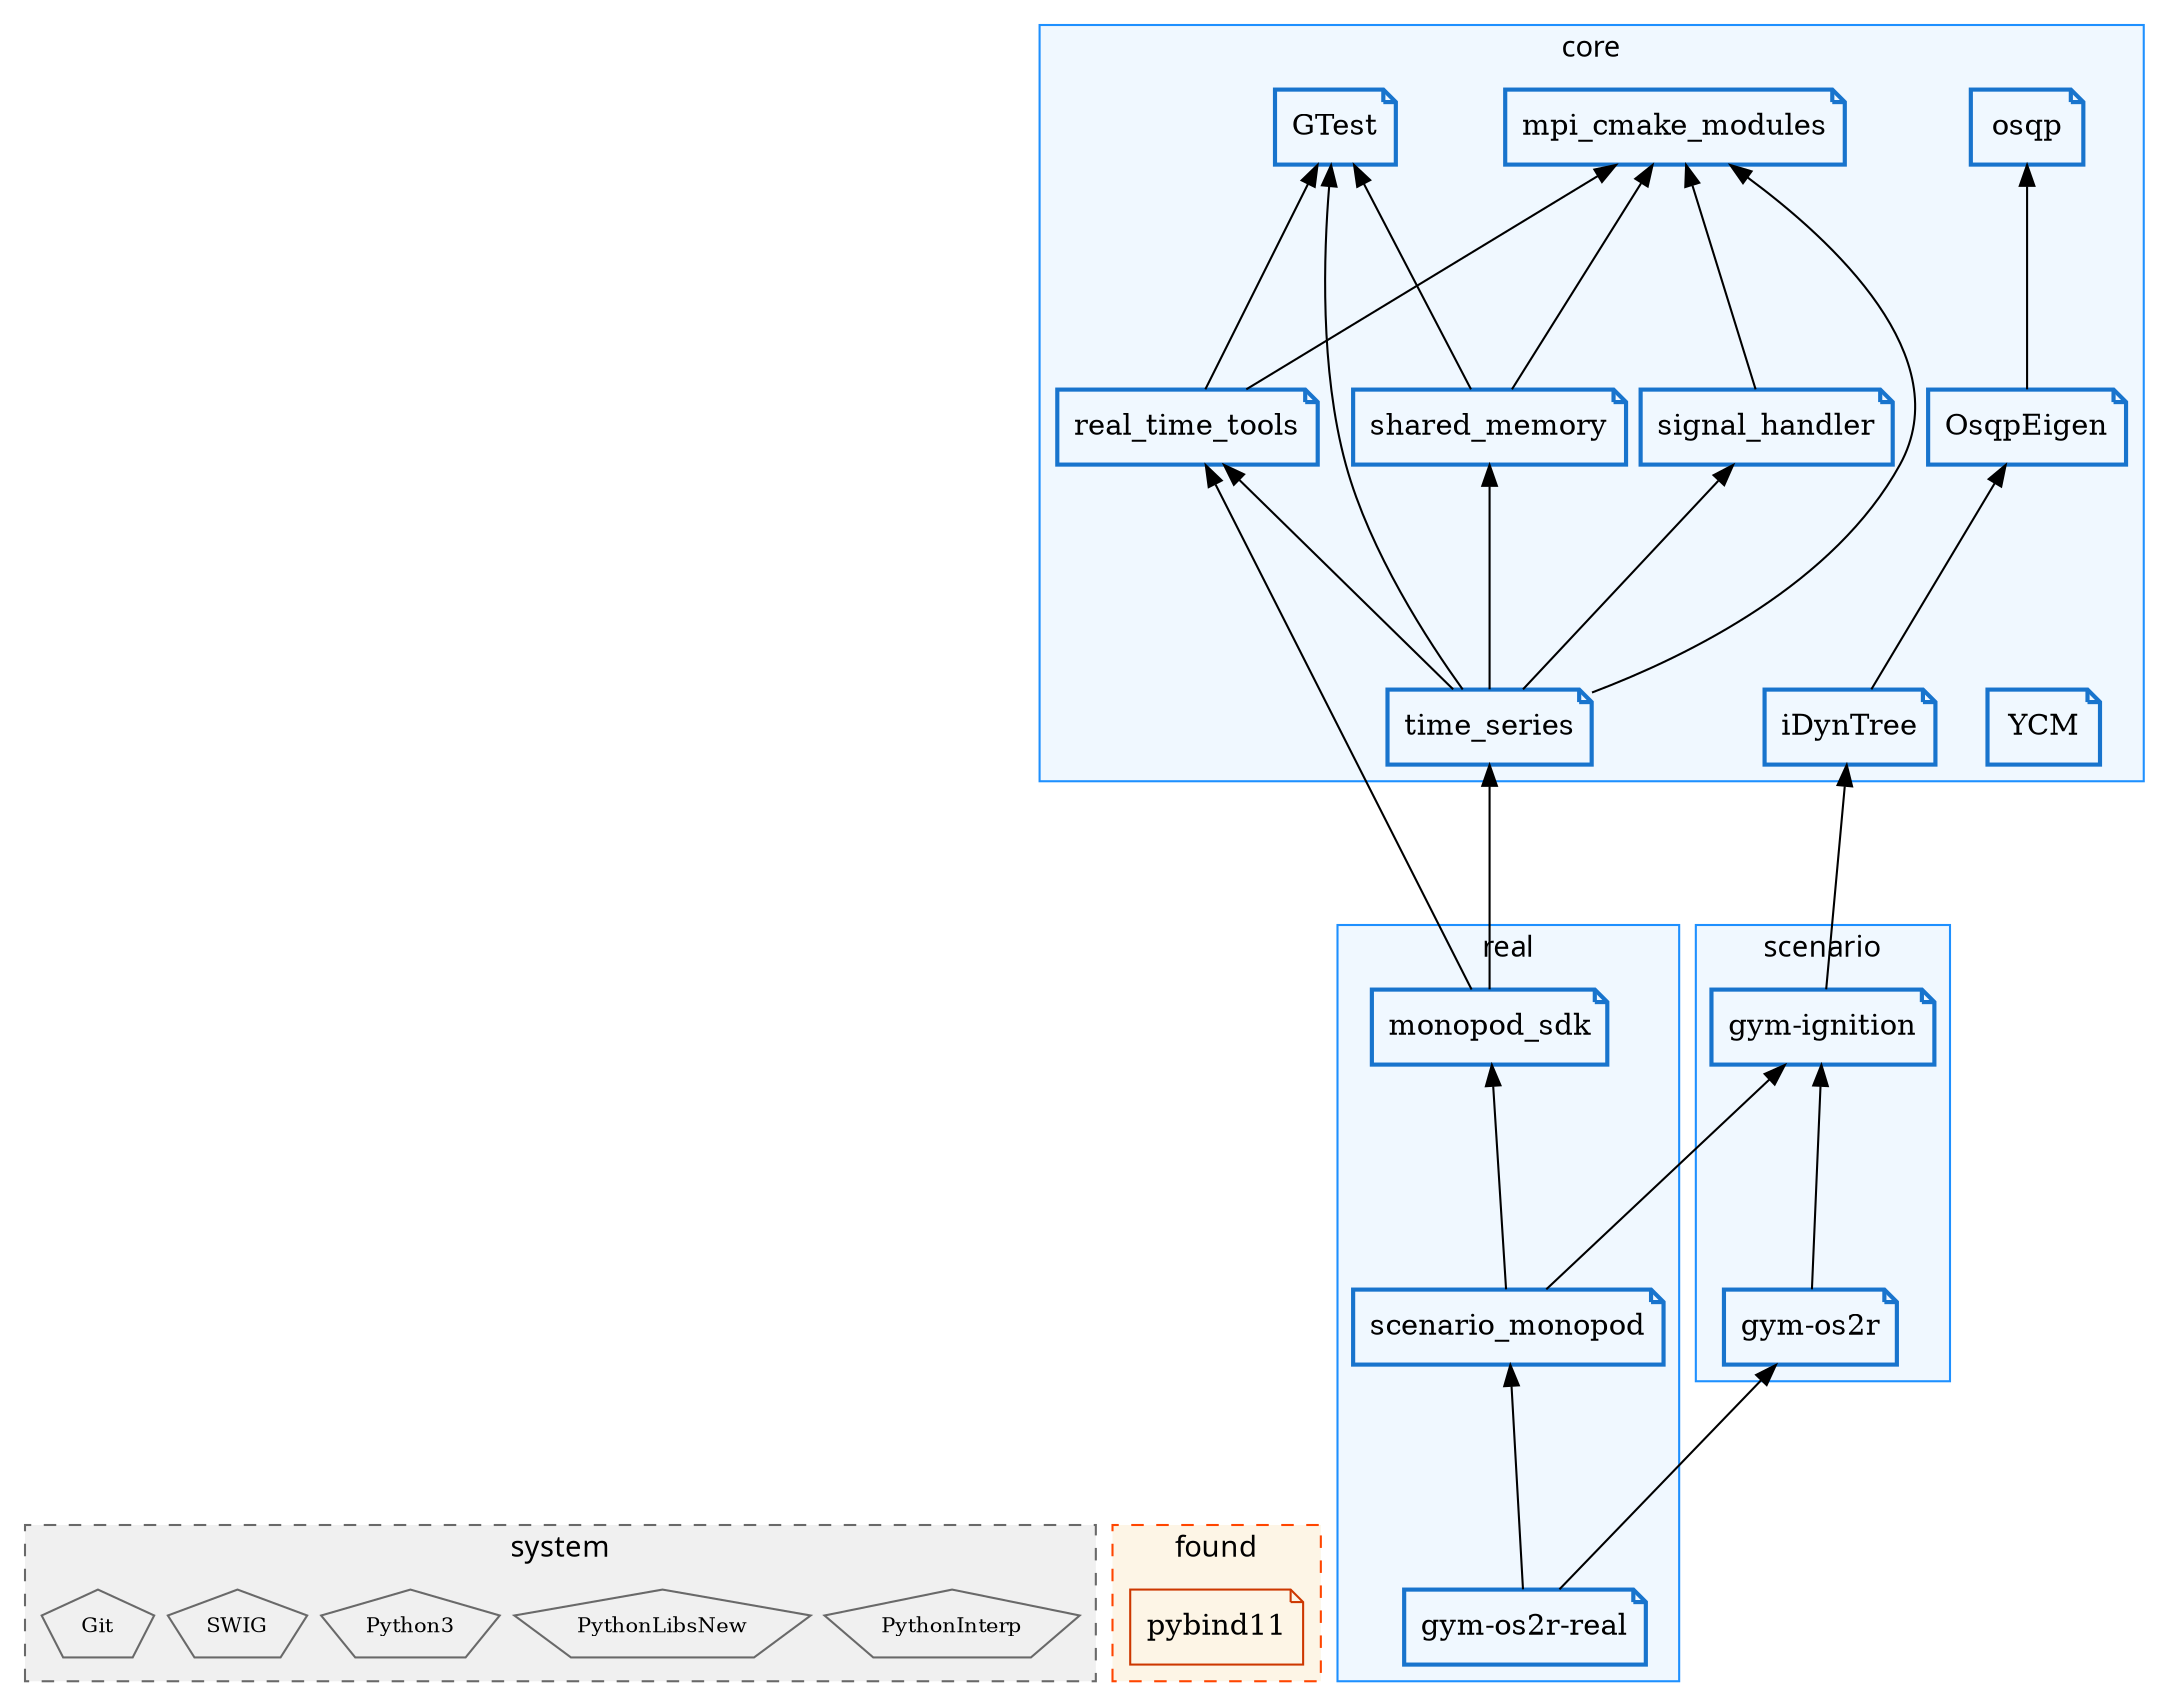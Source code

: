 digraph os2r__superbuild {
  graph [ranksep="1.5", nodesep="0.1" rankdir="BT"];

  subgraph cluster_system {
    label="system";
    labelloc="b";
    fontname="monospace:bold";
    style="dashed";
    color="dimgray";
    bgcolor="gray94";
    node [shape="pentagon", color="dimgray", fontsize="10"];

    PythonInterp
    PythonLibsNew
    Python3
    SWIG
    Git
  }

  subgraph cluster_found_on_system {
    label="found";
    labelloc="b";
    fontname="monospace:bold";
    style="dashed";
    color="orangered1";
    bgcolor="oldlace";
    node [shape="note", color="orangered3"];

    pybind11 [shape="note"]
  }

  subgraph cluster_core {
    label="core";
    labelloc="b";
    fontname="monospace:bold";
    color="dodgerblue1";
    bgcolor = "aliceblue";
    node [style="bold", shape="note", color="dodgerblue3"];

    YCM [label="YCM"]
    mpi_cmake_modules [label="mpi_cmake_modules"]
    GTest [label="GTest"]
    real_time_tools [label="real_time_tools"]
    signal_handler [label="signal_handler"]
    shared_memory [label="shared_memory"]
    time_series [label="time_series"]
    osqp [label="osqp"]
    OsqpEigen [label="OsqpEigen"]
    iDynTree [label="iDynTree"]
  }

  subgraph cluster_real {
    label="real";
    labelloc="b";
    fontname="monospace:bold";
    color="dodgerblue1";
    bgcolor = "aliceblue";
    node [style="bold", shape="note", color="dodgerblue3"];

    monopod_sdk [label="monopod_sdk"]
    scenario_monopod [label="scenario_monopod"]
    gym__os2r__real [label="gym-os2r-real"]
  }

  subgraph cluster_scenario {
    label="scenario";
    labelloc="b";
    fontname="monospace:bold";
    color="dodgerblue1";
    bgcolor = "aliceblue";
    node [style="bold", shape="note", color="dodgerblue3"];

    gym__ignition [label="gym-ignition"]
    gym__os2r [label="gym-os2r"]
  }


  real_time_tools -> mpi_cmake_modules;
  real_time_tools -> GTest;
  signal_handler -> mpi_cmake_modules;
  shared_memory -> mpi_cmake_modules;
  shared_memory -> GTest;
  time_series -> shared_memory;
  time_series -> mpi_cmake_modules;
  time_series -> signal_handler;
  time_series -> real_time_tools;
  time_series -> GTest;
  monopod_sdk -> real_time_tools;
  monopod_sdk -> time_series;
  OsqpEigen -> osqp;
  iDynTree -> OsqpEigen;
  gym__ignition -> iDynTree;
  scenario_monopod -> gym__ignition;
  scenario_monopod -> monopod_sdk;
  gym__os2r -> gym__ignition;
  gym__os2r__real -> gym__os2r;
  gym__os2r__real -> scenario_monopod;
}

